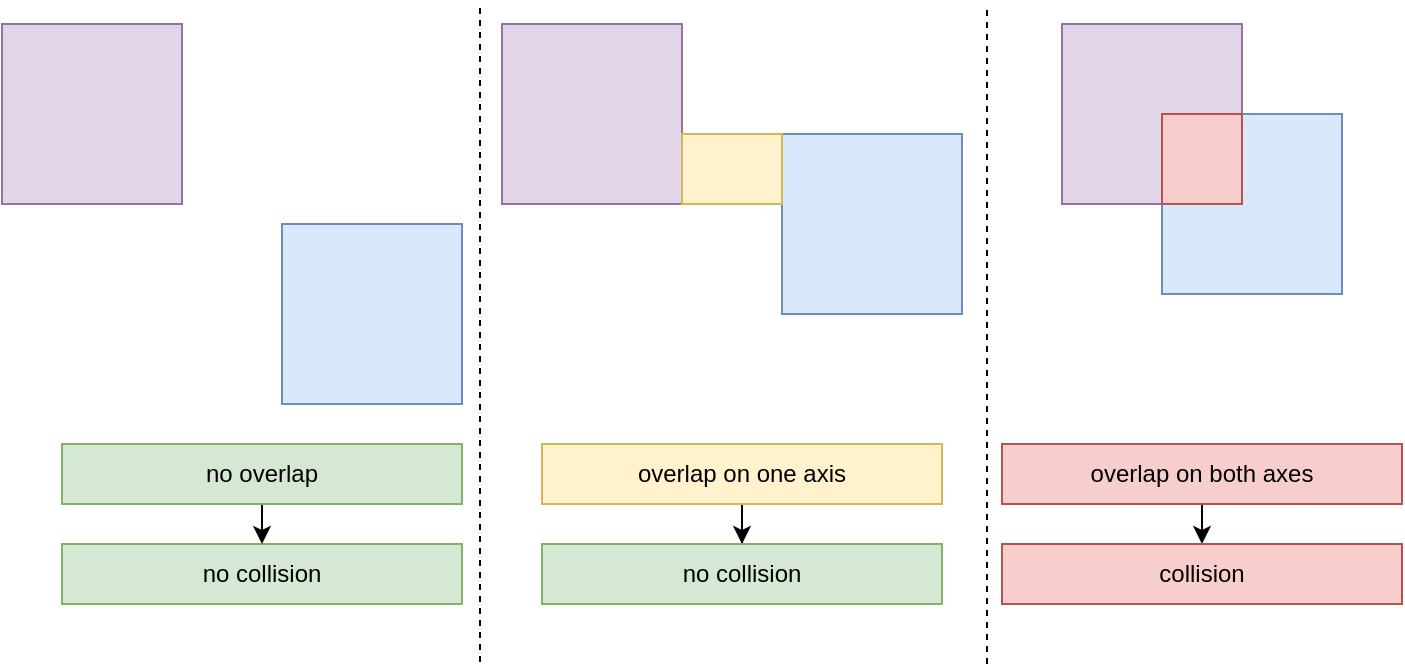<mxfile version="12.1.9" type="device" pages="1"><diagram id="rn42dn87p-OLoJtwNi6W" name="Page-1"><mxGraphModel dx="1033" dy="645" grid="1" gridSize="10" guides="1" tooltips="1" connect="1" arrows="1" fold="1" page="1" pageScale="1" pageWidth="827" pageHeight="1169" math="0" shadow="0"><root><mxCell id="0"/><mxCell id="1" parent="0"/><mxCell id="qNdC5B813PN93V8v5pic-1" value="" style="whiteSpace=wrap;html=1;aspect=fixed;fillColor=#e1d5e7;strokeColor=#9673a6;" vertex="1" parent="1"><mxGeometry y="11" width="90" height="90" as="geometry"/></mxCell><mxCell id="qNdC5B813PN93V8v5pic-2" value="" style="whiteSpace=wrap;html=1;aspect=fixed;fillColor=#dae8fc;strokeColor=#6c8ebf;" vertex="1" parent="1"><mxGeometry x="140" y="111" width="90" height="90" as="geometry"/></mxCell><mxCell id="qNdC5B813PN93V8v5pic-3" value="" style="whiteSpace=wrap;html=1;aspect=fixed;fillColor=#e1d5e7;strokeColor=#9673a6;" vertex="1" parent="1"><mxGeometry x="250" y="11" width="90" height="90" as="geometry"/></mxCell><mxCell id="qNdC5B813PN93V8v5pic-4" value="" style="whiteSpace=wrap;html=1;aspect=fixed;fillColor=#dae8fc;strokeColor=#6c8ebf;" vertex="1" parent="1"><mxGeometry x="390" y="66" width="90" height="90" as="geometry"/></mxCell><mxCell id="qNdC5B813PN93V8v5pic-5" value="" style="whiteSpace=wrap;html=1;aspect=fixed;fillColor=#e1d5e7;strokeColor=#9673a6;" vertex="1" parent="1"><mxGeometry x="530" y="11" width="90" height="90" as="geometry"/></mxCell><mxCell id="qNdC5B813PN93V8v5pic-6" value="" style="whiteSpace=wrap;html=1;aspect=fixed;fillColor=#dae8fc;strokeColor=#6c8ebf;" vertex="1" parent="1"><mxGeometry x="580" y="56" width="90" height="90" as="geometry"/></mxCell><mxCell id="qNdC5B813PN93V8v5pic-7" value="no collision" style="rounded=0;whiteSpace=wrap;html=1;fillColor=#d5e8d4;strokeColor=#82b366;" vertex="1" parent="1"><mxGeometry x="30" y="271" width="200" height="30" as="geometry"/></mxCell><mxCell id="qNdC5B813PN93V8v5pic-20" style="edgeStyle=orthogonalEdgeStyle;rounded=0;orthogonalLoop=1;jettySize=auto;html=1;exitX=0.5;exitY=1;exitDx=0;exitDy=0;" edge="1" parent="1" source="qNdC5B813PN93V8v5pic-8" target="qNdC5B813PN93V8v5pic-13"><mxGeometry relative="1" as="geometry"/></mxCell><mxCell id="qNdC5B813PN93V8v5pic-8" value="overlap on one axis" style="rounded=0;whiteSpace=wrap;html=1;fillColor=#fff2cc;strokeColor=#d6b656;" vertex="1" parent="1"><mxGeometry x="270" y="221" width="200" height="30" as="geometry"/></mxCell><mxCell id="qNdC5B813PN93V8v5pic-21" style="edgeStyle=orthogonalEdgeStyle;rounded=0;orthogonalLoop=1;jettySize=auto;html=1;exitX=0.5;exitY=1;exitDx=0;exitDy=0;entryX=0.5;entryY=0;entryDx=0;entryDy=0;" edge="1" parent="1" source="qNdC5B813PN93V8v5pic-9" target="qNdC5B813PN93V8v5pic-14"><mxGeometry relative="1" as="geometry"/></mxCell><mxCell id="qNdC5B813PN93V8v5pic-9" value="overlap on both axes" style="rounded=0;whiteSpace=wrap;html=1;fillColor=#f8cecc;strokeColor=#b85450;" vertex="1" parent="1"><mxGeometry x="500" y="221" width="200" height="30" as="geometry"/></mxCell><mxCell id="qNdC5B813PN93V8v5pic-19" style="edgeStyle=orthogonalEdgeStyle;rounded=0;orthogonalLoop=1;jettySize=auto;html=1;exitX=0.5;exitY=1;exitDx=0;exitDy=0;entryX=0.5;entryY=0;entryDx=0;entryDy=0;" edge="1" parent="1" source="qNdC5B813PN93V8v5pic-12" target="qNdC5B813PN93V8v5pic-7"><mxGeometry relative="1" as="geometry"/></mxCell><mxCell id="qNdC5B813PN93V8v5pic-12" value="no overlap" style="rounded=0;whiteSpace=wrap;html=1;fillColor=#d5e8d4;strokeColor=#82b366;" vertex="1" parent="1"><mxGeometry x="30" y="221" width="200" height="30" as="geometry"/></mxCell><mxCell id="qNdC5B813PN93V8v5pic-13" value="no collision" style="rounded=0;whiteSpace=wrap;html=1;fillColor=#d5e8d4;strokeColor=#82b366;" vertex="1" parent="1"><mxGeometry x="270" y="271" width="200" height="30" as="geometry"/></mxCell><mxCell id="qNdC5B813PN93V8v5pic-14" value="collision" style="rounded=0;whiteSpace=wrap;html=1;fillColor=#f8cecc;strokeColor=#b85450;" vertex="1" parent="1"><mxGeometry x="500" y="271" width="200" height="30" as="geometry"/></mxCell><mxCell id="qNdC5B813PN93V8v5pic-16" value="" style="rounded=0;whiteSpace=wrap;html=1;fillColor=#fff2cc;strokeColor=#d6b656;" vertex="1" parent="1"><mxGeometry x="340" y="66" width="50" height="35" as="geometry"/></mxCell><mxCell id="qNdC5B813PN93V8v5pic-17" value="" style="rounded=0;whiteSpace=wrap;html=1;fillColor=#f8cecc;strokeColor=#b85450;" vertex="1" parent="1"><mxGeometry x="580" y="56" width="40" height="45" as="geometry"/></mxCell><mxCell id="qNdC5B813PN93V8v5pic-22" value="" style="endArrow=none;dashed=1;html=1;" edge="1" parent="1"><mxGeometry width="50" height="50" relative="1" as="geometry"><mxPoint x="239" y="330" as="sourcePoint"/><mxPoint x="239" as="targetPoint"/></mxGeometry></mxCell><mxCell id="qNdC5B813PN93V8v5pic-23" value="" style="endArrow=none;dashed=1;html=1;" edge="1" parent="1"><mxGeometry width="50" height="50" relative="1" as="geometry"><mxPoint x="492.5" y="331" as="sourcePoint"/><mxPoint x="492.5" y="1" as="targetPoint"/></mxGeometry></mxCell></root></mxGraphModel></diagram></mxfile>